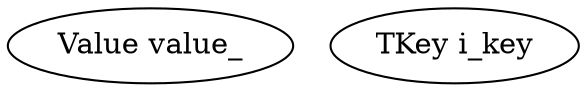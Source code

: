 digraph ds
{
compound=true;
subgraph luaNode
{
value[label = "TValue i_val"];
key[label = "TKey i_key"];
}
subgraph TValue
{
value[label = "Value value_"];
}
}
